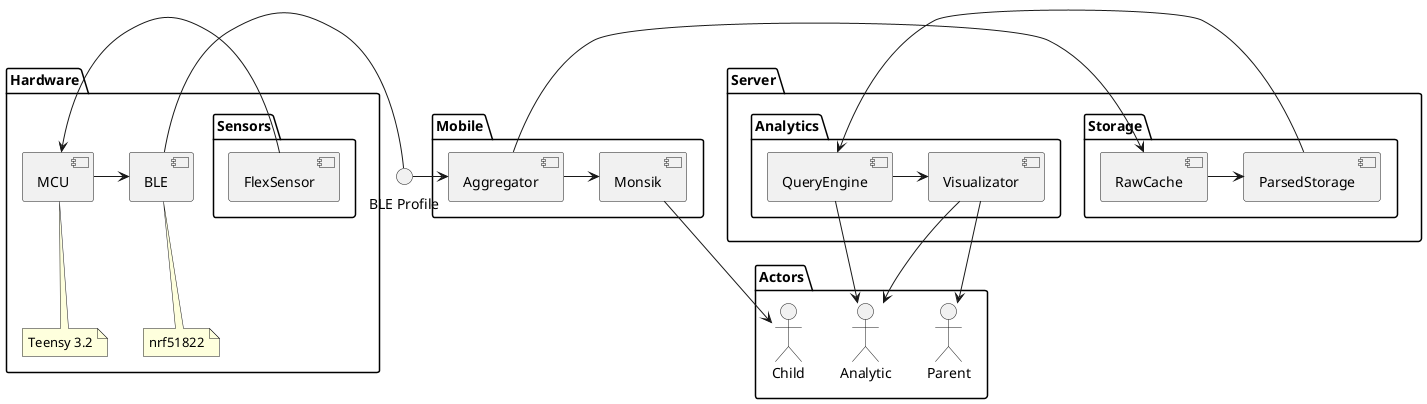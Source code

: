 @startuml
skinparam componentStyle uml2

interface "BLE Profile" [[https://github.com/motorica-org/telemetry-docs/wiki/BLE-Profile]]

package Hardware {
    component MCU
    component BLE

    package Sensors {
        [FlexSensor] -> [MCU]
    }

    [MCU] -> [BLE]
    [BLE] - (BLE Profile)

    note bottom of [MCU]: Teensy 3.2
    note bottom of [BLE]: nrf51822
}

package Mobile {
    (BLE Profile) -> [Aggregator]
    [Aggregator] -> [Monsik]
}

package Server {
    package Storage {
        [Aggregator] -> [RawCache]
        [RawCache] -> [ParsedStorage]
    }
    package Analytics {
        [ParsedStorage] -> [QueryEngine]
        [QueryEngine] -> [Visualizator]
    }
}

package Actors {
    actor Child
    actor Parent
    actor Analytic

    Child <- [Monsik]

    Parent <- [Visualizator]

    Analytic <-u- [QueryEngine]
    Analytic <-u- [Visualizator]
}
@enduml
